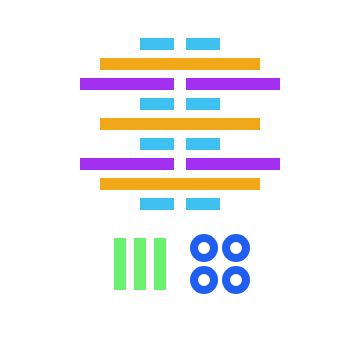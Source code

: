 <mxfile version="24.5.3" type="device">
  <diagram name="Page-1" id="ZcRAXSWJTWcisyccbfvs">
    <mxGraphModel dx="1348" dy="-770" grid="1" gridSize="1" guides="1" tooltips="1" connect="1" arrows="1" fold="1" page="0" pageScale="1" pageWidth="827" pageHeight="1169" math="0" shadow="0">
      <root>
        <mxCell id="0" />
        <mxCell id="1" parent="0" />
        <mxCell id="USSYL_m57S34nE8gyuuM-53" value="" style="rounded=0;whiteSpace=wrap;html=1;strokeColor=none;fillColor=none;" parent="1" vertex="1">
          <mxGeometry x="203" y="1668" width="180" height="180" as="geometry" />
        </mxCell>
        <mxCell id="USSYL_m57S34nE8gyuuM-54" value="" style="endArrow=none;html=1;rounded=0;strokeWidth=6;strokeColor=#A330F0;" parent="1" edge="1">
          <mxGeometry width="50" height="50" relative="1" as="geometry">
            <mxPoint x="243" y="1750" as="sourcePoint" />
            <mxPoint x="343" y="1750" as="targetPoint" />
          </mxGeometry>
        </mxCell>
        <mxCell id="USSYL_m57S34nE8gyuuM-55" value="" style="endArrow=none;html=1;rounded=0;strokeWidth=6;strokeColor=#A330F0;" parent="1" edge="1">
          <mxGeometry width="50" height="50" relative="1" as="geometry">
            <mxPoint x="243" y="1710" as="sourcePoint" />
            <mxPoint x="343" y="1710" as="targetPoint" />
          </mxGeometry>
        </mxCell>
        <mxCell id="USSYL_m57S34nE8gyuuM-56" value="" style="endArrow=none;html=1;rounded=0;strokeWidth=6;strokeColor=#3EC1F0;" parent="1" edge="1">
          <mxGeometry width="50" height="50" relative="1" as="geometry">
            <mxPoint x="273" y="1770" as="sourcePoint" />
            <mxPoint x="313" y="1770" as="targetPoint" />
          </mxGeometry>
        </mxCell>
        <mxCell id="USSYL_m57S34nE8gyuuM-57" value="" style="endArrow=none;html=1;rounded=0;strokeWidth=6;strokeColor=#3EC1F0;" parent="1" edge="1">
          <mxGeometry width="50" height="50" relative="1" as="geometry">
            <mxPoint x="273" y="1740" as="sourcePoint" />
            <mxPoint x="313" y="1740" as="targetPoint" />
          </mxGeometry>
        </mxCell>
        <mxCell id="USSYL_m57S34nE8gyuuM-58" value="" style="endArrow=none;html=1;rounded=0;strokeWidth=6;strokeColor=#3EC1F0;" parent="1" edge="1">
          <mxGeometry width="50" height="50" relative="1" as="geometry">
            <mxPoint x="273" y="1720" as="sourcePoint" />
            <mxPoint x="313" y="1720" as="targetPoint" />
          </mxGeometry>
        </mxCell>
        <mxCell id="USSYL_m57S34nE8gyuuM-59" value="" style="endArrow=none;html=1;rounded=0;strokeWidth=6;strokeColor=#3EC1F0;" parent="1" edge="1">
          <mxGeometry width="50" height="50" relative="1" as="geometry">
            <mxPoint x="273" y="1690" as="sourcePoint" />
            <mxPoint x="313" y="1690" as="targetPoint" />
          </mxGeometry>
        </mxCell>
        <mxCell id="USSYL_m57S34nE8gyuuM-60" value="" style="endArrow=none;html=1;rounded=0;strokeWidth=6;strokeColor=#FFFFFF;" parent="1" edge="1">
          <mxGeometry width="50" height="50" relative="1" as="geometry">
            <mxPoint x="293" y="1780" as="sourcePoint" />
            <mxPoint x="293" y="1680" as="targetPoint" />
          </mxGeometry>
        </mxCell>
        <mxCell id="USSYL_m57S34nE8gyuuM-61" value="" style="endArrow=none;html=1;rounded=0;strokeWidth=6;strokeColor=#F0A818;" parent="1" edge="1">
          <mxGeometry width="50" height="50" relative="1" as="geometry">
            <mxPoint x="253" y="1700" as="sourcePoint" />
            <mxPoint x="333" y="1700" as="targetPoint" />
          </mxGeometry>
        </mxCell>
        <mxCell id="USSYL_m57S34nE8gyuuM-62" value="" style="endArrow=none;html=1;rounded=0;strokeWidth=6;strokeColor=#F0A818;" parent="1" edge="1">
          <mxGeometry width="50" height="50" relative="1" as="geometry">
            <mxPoint x="253" y="1760" as="sourcePoint" />
            <mxPoint x="333" y="1760" as="targetPoint" />
          </mxGeometry>
        </mxCell>
        <mxCell id="USSYL_m57S34nE8gyuuM-63" value="" style="endArrow=none;html=1;rounded=0;strokeWidth=6;strokeColor=#F0A818;" parent="1" edge="1">
          <mxGeometry width="50" height="50" relative="1" as="geometry">
            <mxPoint x="253" y="1730" as="sourcePoint" />
            <mxPoint x="333" y="1730" as="targetPoint" />
          </mxGeometry>
        </mxCell>
        <mxCell id="USSYL_m57S34nE8gyuuM-64" value="" style="shape=trapezoid;perimeter=trapezoidPerimeter;whiteSpace=wrap;html=1;fixedSize=1;strokeWidth=6;fillColor=none;size=20;strokeColor=#ffffff;" parent="1" vertex="1">
          <mxGeometry x="234" y="1780" width="118" height="40" as="geometry" />
        </mxCell>
        <mxCell id="USSYL_m57S34nE8gyuuM-65" value="" style="endArrow=none;html=1;rounded=0;exitX=0.5;exitY=1;exitDx=0;exitDy=0;entryX=0.5;entryY=0;entryDx=0;entryDy=0;strokeWidth=6;strokeColor=#FFFFFF;" parent="1" source="USSYL_m57S34nE8gyuuM-64" target="USSYL_m57S34nE8gyuuM-64" edge="1">
          <mxGeometry width="50" height="50" relative="1" as="geometry">
            <mxPoint x="273" y="1790" as="sourcePoint" />
            <mxPoint x="323" y="1740" as="targetPoint" />
          </mxGeometry>
        </mxCell>
        <mxCell id="USSYL_m57S34nE8gyuuM-66" value="" style="ellipse;whiteSpace=wrap;html=1;fillColor=none;strokeColor=#1F5EF0;strokeWidth=4;" parent="1" vertex="1">
          <mxGeometry x="316" y="1803" width="10" height="10" as="geometry" />
        </mxCell>
        <mxCell id="USSYL_m57S34nE8gyuuM-67" value="" style="ellipse;whiteSpace=wrap;html=1;fillColor=none;strokeColor=#1F5EF0;strokeWidth=4;" parent="1" vertex="1">
          <mxGeometry x="300" y="1803" width="10" height="10" as="geometry" />
        </mxCell>
        <mxCell id="USSYL_m57S34nE8gyuuM-68" value="" style="endArrow=none;html=1;rounded=0;strokeWidth=6;strokeColor=#6CF070;" parent="1" edge="1">
          <mxGeometry width="50" height="50" relative="1" as="geometry">
            <mxPoint x="283" y="1813" as="sourcePoint" />
            <mxPoint x="283" y="1787" as="targetPoint" />
          </mxGeometry>
        </mxCell>
        <mxCell id="USSYL_m57S34nE8gyuuM-69" value="" style="ellipse;whiteSpace=wrap;html=1;fillColor=none;strokeColor=#1F5EF0;strokeWidth=4;" parent="1" vertex="1">
          <mxGeometry x="300" y="1787" width="10" height="10" as="geometry" />
        </mxCell>
        <mxCell id="USSYL_m57S34nE8gyuuM-70" value="" style="ellipse;whiteSpace=wrap;html=1;fillColor=none;strokeColor=#1F5EF0;strokeWidth=4;" parent="1" vertex="1">
          <mxGeometry x="316" y="1787" width="10" height="10" as="geometry" />
        </mxCell>
        <mxCell id="USSYL_m57S34nE8gyuuM-71" value="" style="endArrow=none;html=1;rounded=0;strokeWidth=6;strokeColor=#6CF070;" parent="1" edge="1">
          <mxGeometry width="50" height="50" relative="1" as="geometry">
            <mxPoint x="273" y="1813" as="sourcePoint" />
            <mxPoint x="273" y="1787" as="targetPoint" />
          </mxGeometry>
        </mxCell>
        <mxCell id="USSYL_m57S34nE8gyuuM-72" value="" style="endArrow=none;html=1;rounded=0;strokeWidth=6;strokeColor=#6CF070;" parent="1" edge="1">
          <mxGeometry width="50" height="50" relative="1" as="geometry">
            <mxPoint x="263" y="1813" as="sourcePoint" />
            <mxPoint x="263" y="1787" as="targetPoint" />
          </mxGeometry>
        </mxCell>
        <mxCell id="USSYL_m57S34nE8gyuuM-73" value="" style="verticalLabelPosition=bottom;verticalAlign=top;html=1;shape=mxgraph.basic.orthogonal_triangle;strokeColor=none;fillColor=#FFFFFF;" parent="1" vertex="1">
          <mxGeometry x="330" y="1782" width="18" height="36" as="geometry" />
        </mxCell>
        <mxCell id="USSYL_m57S34nE8gyuuM-74" value="" style="verticalLabelPosition=bottom;verticalAlign=top;html=1;shape=mxgraph.basic.orthogonal_triangle;strokeColor=none;fillColor=#FFFFFF;rotation=-90;" parent="1" vertex="1">
          <mxGeometry x="229" y="1790" width="36" height="18" as="geometry" />
        </mxCell>
        <mxCell id="USSYL_m57S34nE8gyuuM-75" value="" style="rounded=0;whiteSpace=wrap;html=1;fillColor=#FFFFFF;strokeColor=none;" parent="1" vertex="1">
          <mxGeometry x="229" y="1823" width="128" height="5" as="geometry" />
        </mxCell>
      </root>
    </mxGraphModel>
  </diagram>
</mxfile>
